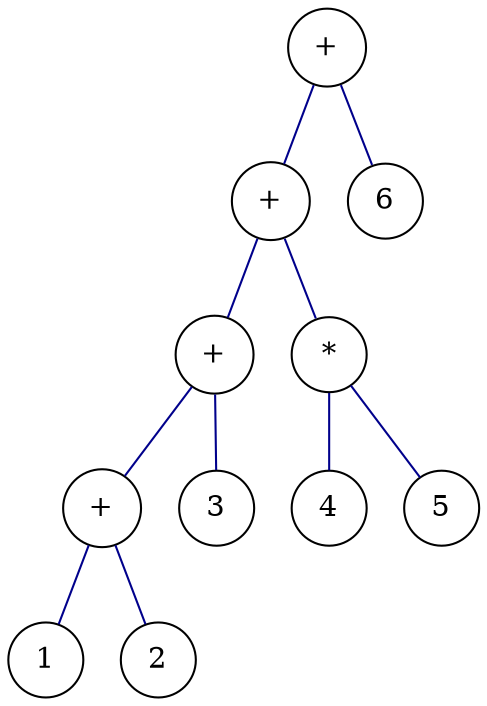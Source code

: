 graph {
	node [shape=circle]
	edge [color=blue4]
	splines=false
	1 [label=1]
	2 [label=2]
	3 [label="+"]
	3 -- 1
	3 -- 2
	4 [label=3]
	5 [label="+"]
	5 -- 3
	5 -- 4
	6 [label=4]
	7 [label=5]
	8 [label="*"]
	8 -- 6
	8 -- 7
	9 [label="+"]
	9 -- 5
	9 -- 8
	10 [label=6]
	11 [label="+"]
	11 -- 9
	11 -- 10
}
